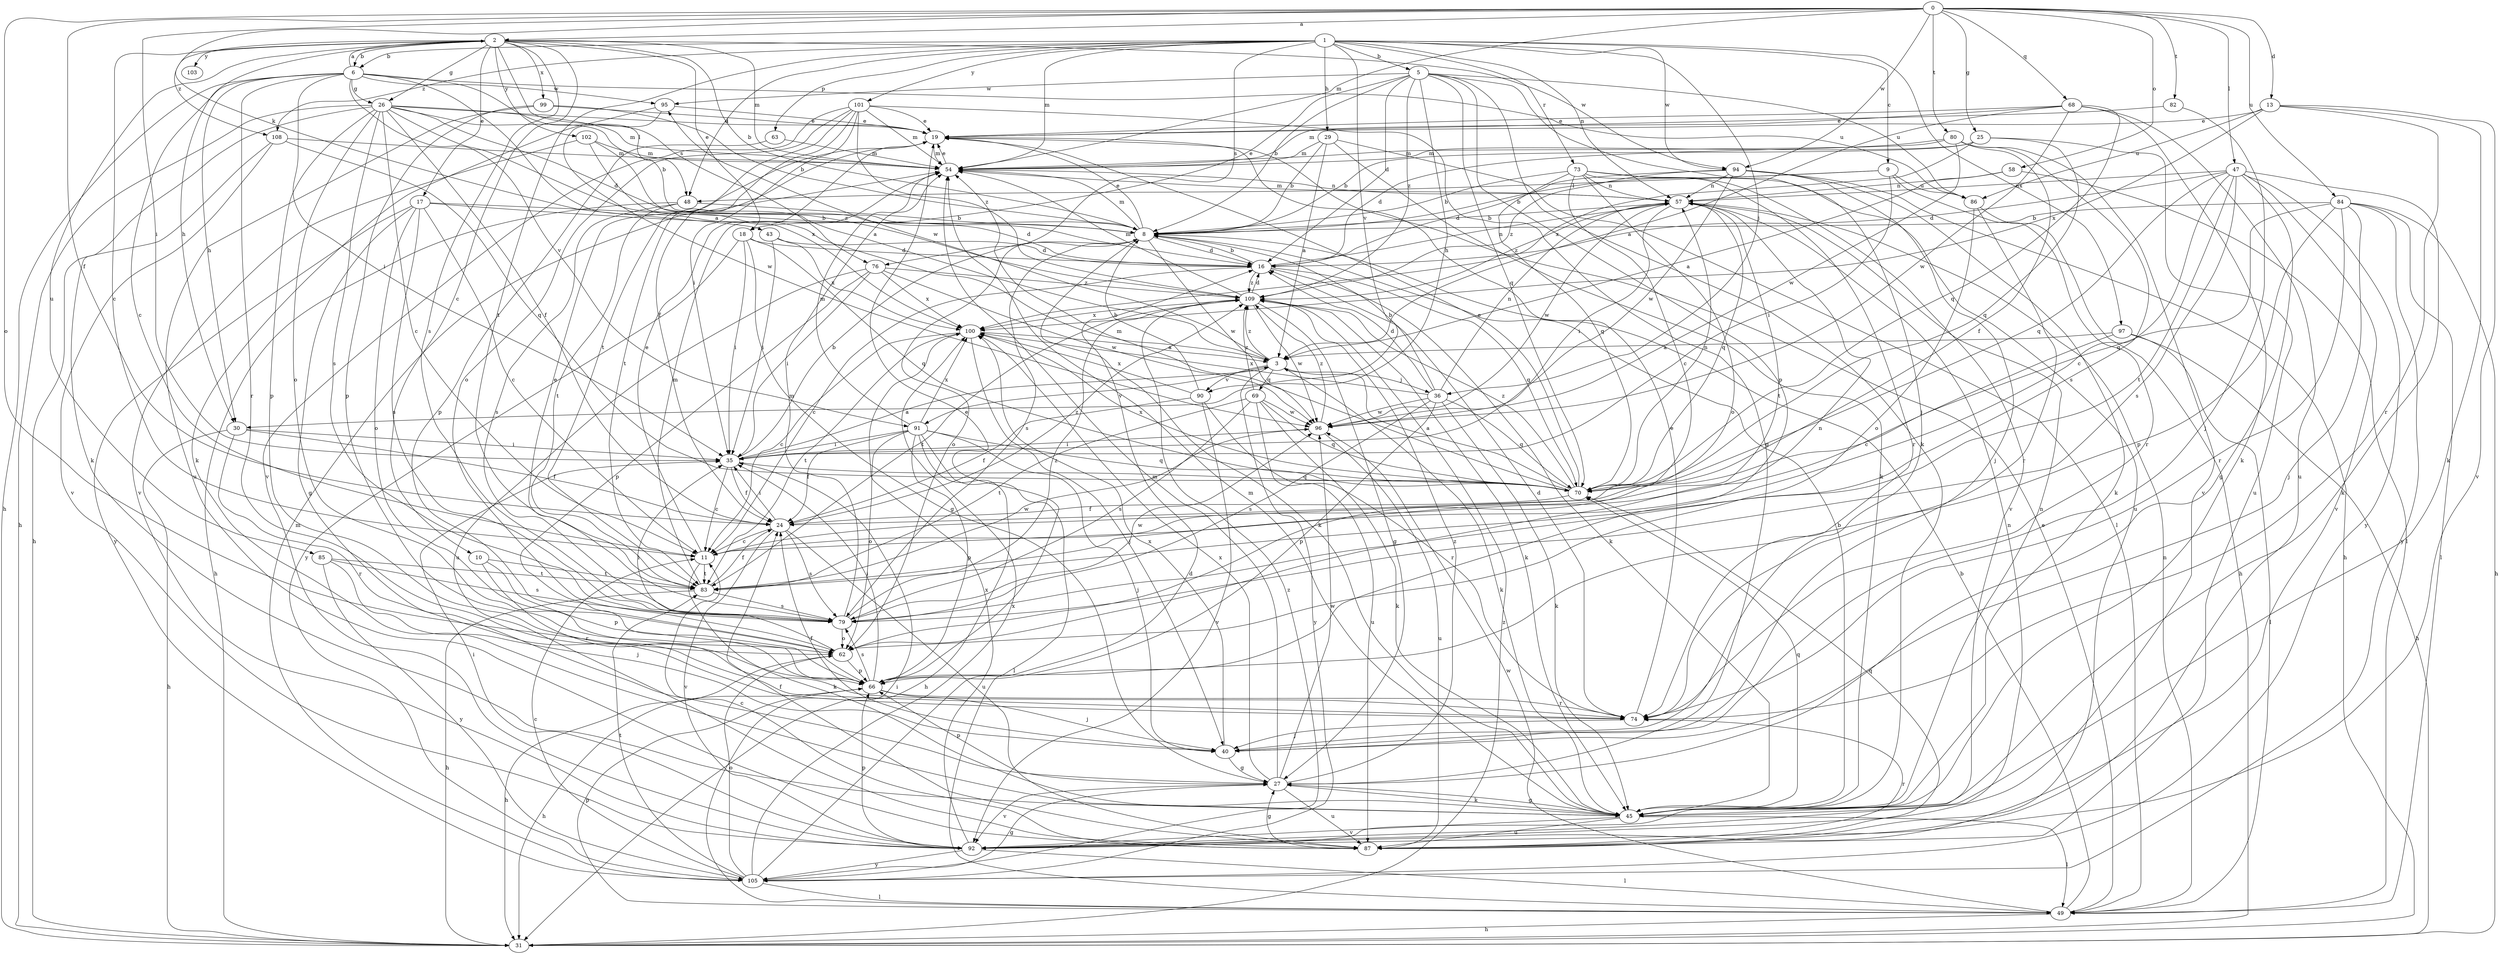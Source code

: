 strict digraph  {
0;
1;
2;
3;
5;
6;
8;
9;
10;
11;
13;
16;
17;
18;
19;
24;
25;
26;
27;
29;
30;
31;
35;
36;
40;
43;
45;
47;
48;
49;
54;
57;
58;
62;
63;
66;
68;
69;
70;
73;
74;
76;
79;
80;
82;
83;
84;
85;
86;
87;
90;
91;
92;
94;
95;
96;
97;
99;
100;
101;
102;
103;
105;
108;
109;
0 -> 2  [label=a];
0 -> 13  [label=d];
0 -> 24  [label=f];
0 -> 25  [label=g];
0 -> 35  [label=i];
0 -> 43  [label=k];
0 -> 47  [label=l];
0 -> 54  [label=m];
0 -> 58  [label=o];
0 -> 62  [label=o];
0 -> 68  [label=q];
0 -> 80  [label=t];
0 -> 82  [label=t];
0 -> 84  [label=u];
0 -> 94  [label=w];
1 -> 5  [label=b];
1 -> 6  [label=b];
1 -> 9  [label=c];
1 -> 29  [label=h];
1 -> 36  [label=j];
1 -> 48  [label=l];
1 -> 54  [label=m];
1 -> 57  [label=n];
1 -> 63  [label=p];
1 -> 73  [label=r];
1 -> 76  [label=s];
1 -> 83  [label=t];
1 -> 90  [label=v];
1 -> 94  [label=w];
1 -> 97  [label=x];
1 -> 101  [label=y];
1 -> 108  [label=z];
2 -> 6  [label=b];
2 -> 8  [label=b];
2 -> 10  [label=c];
2 -> 11  [label=c];
2 -> 17  [label=e];
2 -> 18  [label=e];
2 -> 26  [label=g];
2 -> 30  [label=h];
2 -> 54  [label=m];
2 -> 76  [label=s];
2 -> 79  [label=s];
2 -> 85  [label=u];
2 -> 94  [label=w];
2 -> 99  [label=x];
2 -> 102  [label=y];
2 -> 103  [label=y];
2 -> 108  [label=z];
3 -> 36  [label=j];
3 -> 45  [label=k];
3 -> 69  [label=q];
3 -> 90  [label=v];
3 -> 91  [label=v];
3 -> 95  [label=w];
3 -> 105  [label=y];
3 -> 109  [label=z];
5 -> 8  [label=b];
5 -> 16  [label=d];
5 -> 18  [label=e];
5 -> 30  [label=h];
5 -> 40  [label=j];
5 -> 45  [label=k];
5 -> 66  [label=p];
5 -> 70  [label=q];
5 -> 86  [label=u];
5 -> 95  [label=w];
5 -> 109  [label=z];
6 -> 2  [label=a];
6 -> 3  [label=a];
6 -> 11  [label=c];
6 -> 26  [label=g];
6 -> 30  [label=h];
6 -> 31  [label=h];
6 -> 35  [label=i];
6 -> 48  [label=l];
6 -> 74  [label=r];
6 -> 86  [label=u];
6 -> 91  [label=v];
6 -> 95  [label=w];
8 -> 16  [label=d];
8 -> 19  [label=e];
8 -> 45  [label=k];
8 -> 54  [label=m];
8 -> 62  [label=o];
8 -> 79  [label=s];
8 -> 96  [label=w];
9 -> 8  [label=b];
9 -> 35  [label=i];
9 -> 48  [label=l];
9 -> 74  [label=r];
9 -> 86  [label=u];
10 -> 66  [label=p];
10 -> 74  [label=r];
10 -> 83  [label=t];
11 -> 19  [label=e];
11 -> 45  [label=k];
11 -> 83  [label=t];
13 -> 19  [label=e];
13 -> 45  [label=k];
13 -> 74  [label=r];
13 -> 86  [label=u];
13 -> 92  [label=v];
13 -> 100  [label=x];
16 -> 8  [label=b];
16 -> 11  [label=c];
16 -> 45  [label=k];
16 -> 57  [label=n];
16 -> 70  [label=q];
16 -> 109  [label=z];
17 -> 8  [label=b];
17 -> 11  [label=c];
17 -> 16  [label=d];
17 -> 27  [label=g];
17 -> 62  [label=o];
17 -> 79  [label=s];
17 -> 105  [label=y];
18 -> 16  [label=d];
18 -> 27  [label=g];
18 -> 35  [label=i];
18 -> 70  [label=q];
18 -> 105  [label=y];
19 -> 54  [label=m];
19 -> 83  [label=t];
24 -> 11  [label=c];
24 -> 35  [label=i];
24 -> 79  [label=s];
24 -> 87  [label=u];
24 -> 92  [label=v];
24 -> 109  [label=z];
25 -> 8  [label=b];
25 -> 54  [label=m];
25 -> 70  [label=q];
25 -> 87  [label=u];
25 -> 100  [label=x];
26 -> 3  [label=a];
26 -> 8  [label=b];
26 -> 11  [label=c];
26 -> 16  [label=d];
26 -> 19  [label=e];
26 -> 24  [label=f];
26 -> 31  [label=h];
26 -> 45  [label=k];
26 -> 54  [label=m];
26 -> 62  [label=o];
26 -> 66  [label=p];
26 -> 79  [label=s];
27 -> 45  [label=k];
27 -> 54  [label=m];
27 -> 66  [label=p];
27 -> 87  [label=u];
27 -> 92  [label=v];
27 -> 96  [label=w];
27 -> 100  [label=x];
27 -> 109  [label=z];
29 -> 3  [label=a];
29 -> 8  [label=b];
29 -> 45  [label=k];
29 -> 49  [label=l];
29 -> 54  [label=m];
30 -> 24  [label=f];
30 -> 31  [label=h];
30 -> 35  [label=i];
30 -> 74  [label=r];
31 -> 109  [label=z];
35 -> 3  [label=a];
35 -> 8  [label=b];
35 -> 11  [label=c];
35 -> 24  [label=f];
35 -> 70  [label=q];
36 -> 8  [label=b];
36 -> 16  [label=d];
36 -> 45  [label=k];
36 -> 57  [label=n];
36 -> 66  [label=p];
36 -> 70  [label=q];
36 -> 79  [label=s];
36 -> 96  [label=w];
36 -> 100  [label=x];
40 -> 24  [label=f];
40 -> 27  [label=g];
40 -> 100  [label=x];
43 -> 16  [label=d];
43 -> 35  [label=i];
43 -> 100  [label=x];
45 -> 8  [label=b];
45 -> 27  [label=g];
45 -> 49  [label=l];
45 -> 54  [label=m];
45 -> 57  [label=n];
45 -> 70  [label=q];
45 -> 87  [label=u];
45 -> 92  [label=v];
47 -> 11  [label=c];
47 -> 16  [label=d];
47 -> 27  [label=g];
47 -> 45  [label=k];
47 -> 57  [label=n];
47 -> 70  [label=q];
47 -> 79  [label=s];
47 -> 83  [label=t];
47 -> 92  [label=v];
47 -> 105  [label=y];
48 -> 8  [label=b];
48 -> 31  [label=h];
48 -> 79  [label=s];
48 -> 83  [label=t];
49 -> 8  [label=b];
49 -> 19  [label=e];
49 -> 31  [label=h];
49 -> 35  [label=i];
49 -> 57  [label=n];
49 -> 66  [label=p];
49 -> 96  [label=w];
54 -> 19  [label=e];
54 -> 57  [label=n];
57 -> 8  [label=b];
57 -> 35  [label=i];
57 -> 54  [label=m];
57 -> 70  [label=q];
57 -> 83  [label=t];
57 -> 96  [label=w];
57 -> 109  [label=z];
58 -> 3  [label=a];
58 -> 49  [label=l];
58 -> 57  [label=n];
62 -> 31  [label=h];
62 -> 35  [label=i];
62 -> 57  [label=n];
62 -> 66  [label=p];
63 -> 54  [label=m];
63 -> 66  [label=p];
66 -> 19  [label=e];
66 -> 31  [label=h];
66 -> 35  [label=i];
66 -> 40  [label=j];
66 -> 74  [label=r];
66 -> 79  [label=s];
68 -> 3  [label=a];
68 -> 19  [label=e];
68 -> 45  [label=k];
68 -> 54  [label=m];
68 -> 70  [label=q];
68 -> 87  [label=u];
68 -> 96  [label=w];
69 -> 45  [label=k];
69 -> 70  [label=q];
69 -> 79  [label=s];
69 -> 83  [label=t];
69 -> 87  [label=u];
69 -> 96  [label=w];
69 -> 109  [label=z];
70 -> 3  [label=a];
70 -> 19  [label=e];
70 -> 24  [label=f];
70 -> 54  [label=m];
70 -> 57  [label=n];
70 -> 100  [label=x];
70 -> 109  [label=z];
73 -> 8  [label=b];
73 -> 11  [label=c];
73 -> 57  [label=n];
73 -> 62  [label=o];
73 -> 70  [label=q];
73 -> 74  [label=r];
73 -> 87  [label=u];
73 -> 92  [label=v];
74 -> 16  [label=d];
74 -> 19  [label=e];
74 -> 40  [label=j];
76 -> 35  [label=i];
76 -> 66  [label=p];
76 -> 87  [label=u];
76 -> 96  [label=w];
76 -> 100  [label=x];
76 -> 109  [label=z];
79 -> 19  [label=e];
79 -> 54  [label=m];
79 -> 62  [label=o];
79 -> 96  [label=w];
79 -> 109  [label=z];
80 -> 16  [label=d];
80 -> 24  [label=f];
80 -> 54  [label=m];
80 -> 79  [label=s];
80 -> 92  [label=v];
80 -> 96  [label=w];
82 -> 19  [label=e];
82 -> 40  [label=j];
83 -> 24  [label=f];
83 -> 31  [label=h];
83 -> 54  [label=m];
83 -> 79  [label=s];
83 -> 96  [label=w];
84 -> 8  [label=b];
84 -> 31  [label=h];
84 -> 40  [label=j];
84 -> 49  [label=l];
84 -> 66  [label=p];
84 -> 70  [label=q];
84 -> 74  [label=r];
84 -> 105  [label=y];
85 -> 40  [label=j];
85 -> 79  [label=s];
85 -> 83  [label=t];
85 -> 105  [label=y];
86 -> 31  [label=h];
86 -> 62  [label=o];
86 -> 74  [label=r];
87 -> 11  [label=c];
87 -> 24  [label=f];
87 -> 27  [label=g];
87 -> 70  [label=q];
87 -> 74  [label=r];
90 -> 8  [label=b];
90 -> 24  [label=f];
90 -> 74  [label=r];
90 -> 92  [label=v];
90 -> 100  [label=x];
91 -> 24  [label=f];
91 -> 31  [label=h];
91 -> 35  [label=i];
91 -> 40  [label=j];
91 -> 49  [label=l];
91 -> 54  [label=m];
91 -> 62  [label=o];
91 -> 66  [label=p];
91 -> 70  [label=q];
91 -> 100  [label=x];
92 -> 35  [label=i];
92 -> 49  [label=l];
92 -> 57  [label=n];
92 -> 66  [label=p];
92 -> 100  [label=x];
92 -> 105  [label=y];
94 -> 16  [label=d];
94 -> 31  [label=h];
94 -> 40  [label=j];
94 -> 45  [label=k];
94 -> 57  [label=n];
94 -> 96  [label=w];
94 -> 109  [label=z];
95 -> 19  [label=e];
95 -> 45  [label=k];
95 -> 96  [label=w];
96 -> 35  [label=i];
96 -> 87  [label=u];
96 -> 109  [label=z];
97 -> 3  [label=a];
97 -> 11  [label=c];
97 -> 31  [label=h];
97 -> 49  [label=l];
99 -> 8  [label=b];
99 -> 19  [label=e];
99 -> 66  [label=p];
99 -> 87  [label=u];
100 -> 3  [label=a];
100 -> 11  [label=c];
100 -> 40  [label=j];
100 -> 83  [label=t];
101 -> 19  [label=e];
101 -> 24  [label=f];
101 -> 27  [label=g];
101 -> 35  [label=i];
101 -> 54  [label=m];
101 -> 62  [label=o];
101 -> 83  [label=t];
101 -> 92  [label=v];
101 -> 109  [label=z];
102 -> 54  [label=m];
102 -> 92  [label=v];
102 -> 100  [label=x];
102 -> 109  [label=z];
105 -> 11  [label=c];
105 -> 16  [label=d];
105 -> 27  [label=g];
105 -> 49  [label=l];
105 -> 54  [label=m];
105 -> 62  [label=o];
105 -> 83  [label=t];
105 -> 100  [label=x];
105 -> 109  [label=z];
108 -> 31  [label=h];
108 -> 54  [label=m];
108 -> 70  [label=q];
108 -> 92  [label=v];
109 -> 16  [label=d];
109 -> 27  [label=g];
109 -> 45  [label=k];
109 -> 54  [label=m];
109 -> 83  [label=t];
109 -> 96  [label=w];
109 -> 100  [label=x];
}
